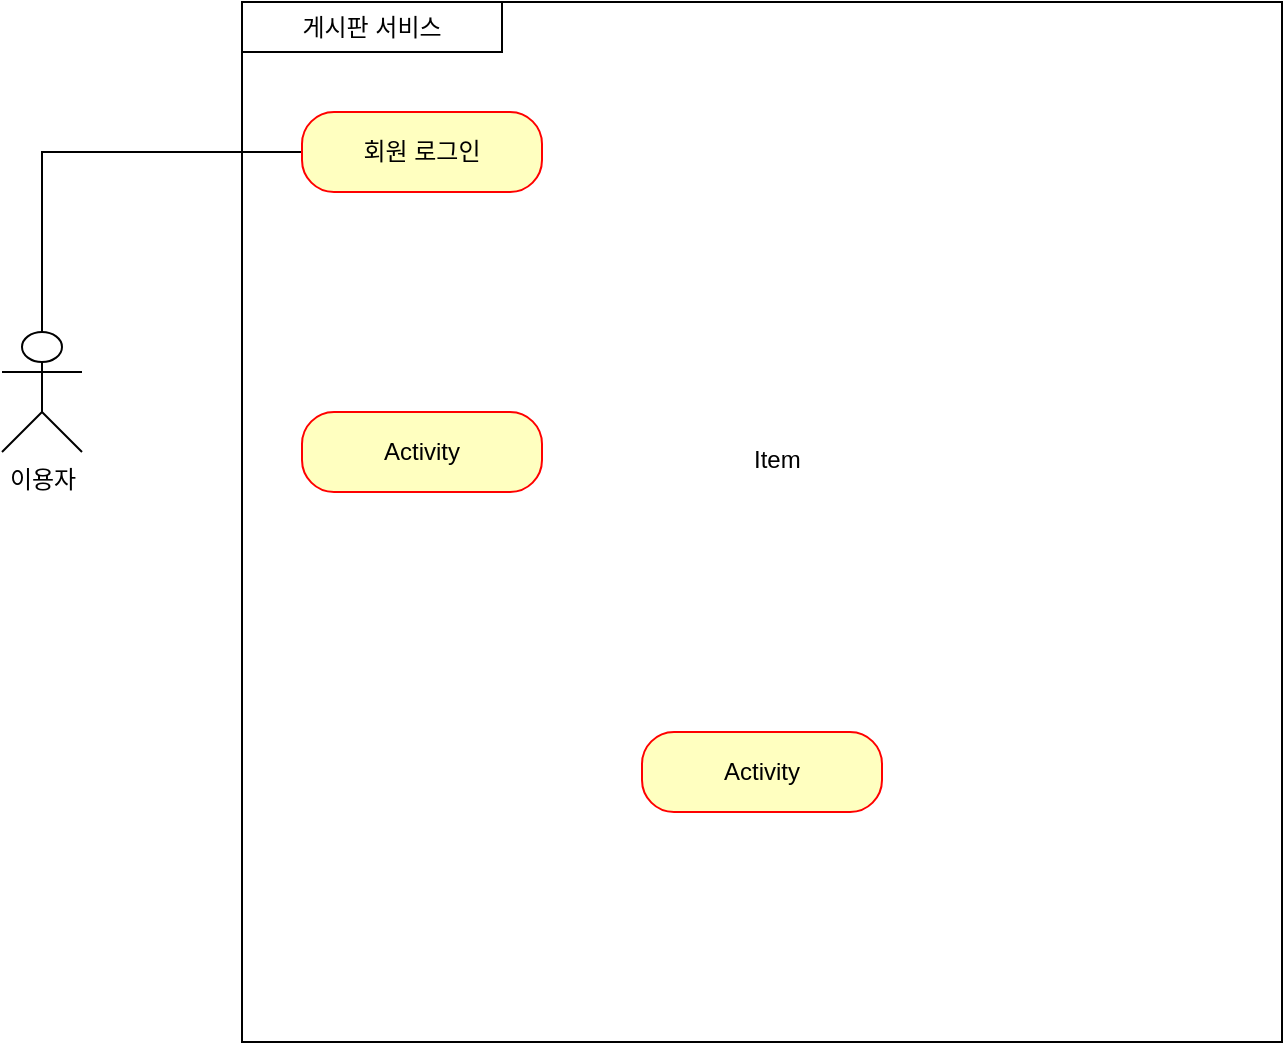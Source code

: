 <mxfile version="21.2.1" type="github">
  <diagram name="페이지-1" id="IvdWjdjEU8LTCJ5kd1bt">
    <mxGraphModel dx="1050" dy="573" grid="1" gridSize="10" guides="1" tooltips="1" connect="1" arrows="1" fold="1" page="1" pageScale="1" pageWidth="827" pageHeight="1169" math="0" shadow="0">
      <root>
        <mxCell id="0" />
        <mxCell id="1" parent="0" />
        <mxCell id="AzRHre1vo73TEOt4fnoN-1" value="" style="whiteSpace=wrap;html=1;aspect=fixed;" parent="1" vertex="1">
          <mxGeometry x="140" y="65" width="520" height="520" as="geometry" />
        </mxCell>
        <mxCell id="AzRHre1vo73TEOt4fnoN-2" value="이용자&lt;br&gt;" style="shape=umlActor;verticalLabelPosition=bottom;verticalAlign=top;html=1;outlineConnect=0;" parent="1" vertex="1">
          <mxGeometry x="20" y="230" width="40" height="60" as="geometry" />
        </mxCell>
        <mxCell id="AzRHre1vo73TEOt4fnoN-6" value="게시판 서비스" style="rounded=0;whiteSpace=wrap;html=1;" parent="1" vertex="1">
          <mxGeometry x="140" y="65" width="130" height="25" as="geometry" />
        </mxCell>
        <mxCell id="cojhSrveMbERsxnsbD1B-1" value="Item" style="text;strokeColor=none;fillColor=none;spacingLeft=4;spacingRight=4;overflow=hidden;rotatable=0;points=[[0,0.5],[1,0.5]];portConstraint=eastwest;fontSize=12;whiteSpace=wrap;html=1;" vertex="1" parent="1">
          <mxGeometry x="390" y="280" width="40" height="30" as="geometry" />
        </mxCell>
        <mxCell id="cojhSrveMbERsxnsbD1B-8" style="edgeStyle=orthogonalEdgeStyle;rounded=0;orthogonalLoop=1;jettySize=auto;html=1;exitX=0;exitY=0.5;exitDx=0;exitDy=0;startArrow=none;startFill=0;endArrow=none;endFill=0;" edge="1" parent="1" source="cojhSrveMbERsxnsbD1B-2" target="AzRHre1vo73TEOt4fnoN-2">
          <mxGeometry relative="1" as="geometry" />
        </mxCell>
        <mxCell id="cojhSrveMbERsxnsbD1B-2" value="회원 로그인" style="rounded=1;whiteSpace=wrap;html=1;arcSize=40;fontColor=#000000;fillColor=#ffffc0;strokeColor=#ff0000;" vertex="1" parent="1">
          <mxGeometry x="170" y="120" width="120" height="40" as="geometry" />
        </mxCell>
        <mxCell id="cojhSrveMbERsxnsbD1B-4" value="Activity" style="rounded=1;whiteSpace=wrap;html=1;arcSize=40;fontColor=#000000;fillColor=#ffffc0;strokeColor=#ff0000;" vertex="1" parent="1">
          <mxGeometry x="170" y="270" width="120" height="40" as="geometry" />
        </mxCell>
        <mxCell id="cojhSrveMbERsxnsbD1B-5" value="Activity" style="rounded=1;whiteSpace=wrap;html=1;arcSize=40;fontColor=#000000;fillColor=#ffffc0;strokeColor=#ff0000;" vertex="1" parent="1">
          <mxGeometry x="340" y="430" width="120" height="40" as="geometry" />
        </mxCell>
      </root>
    </mxGraphModel>
  </diagram>
</mxfile>
